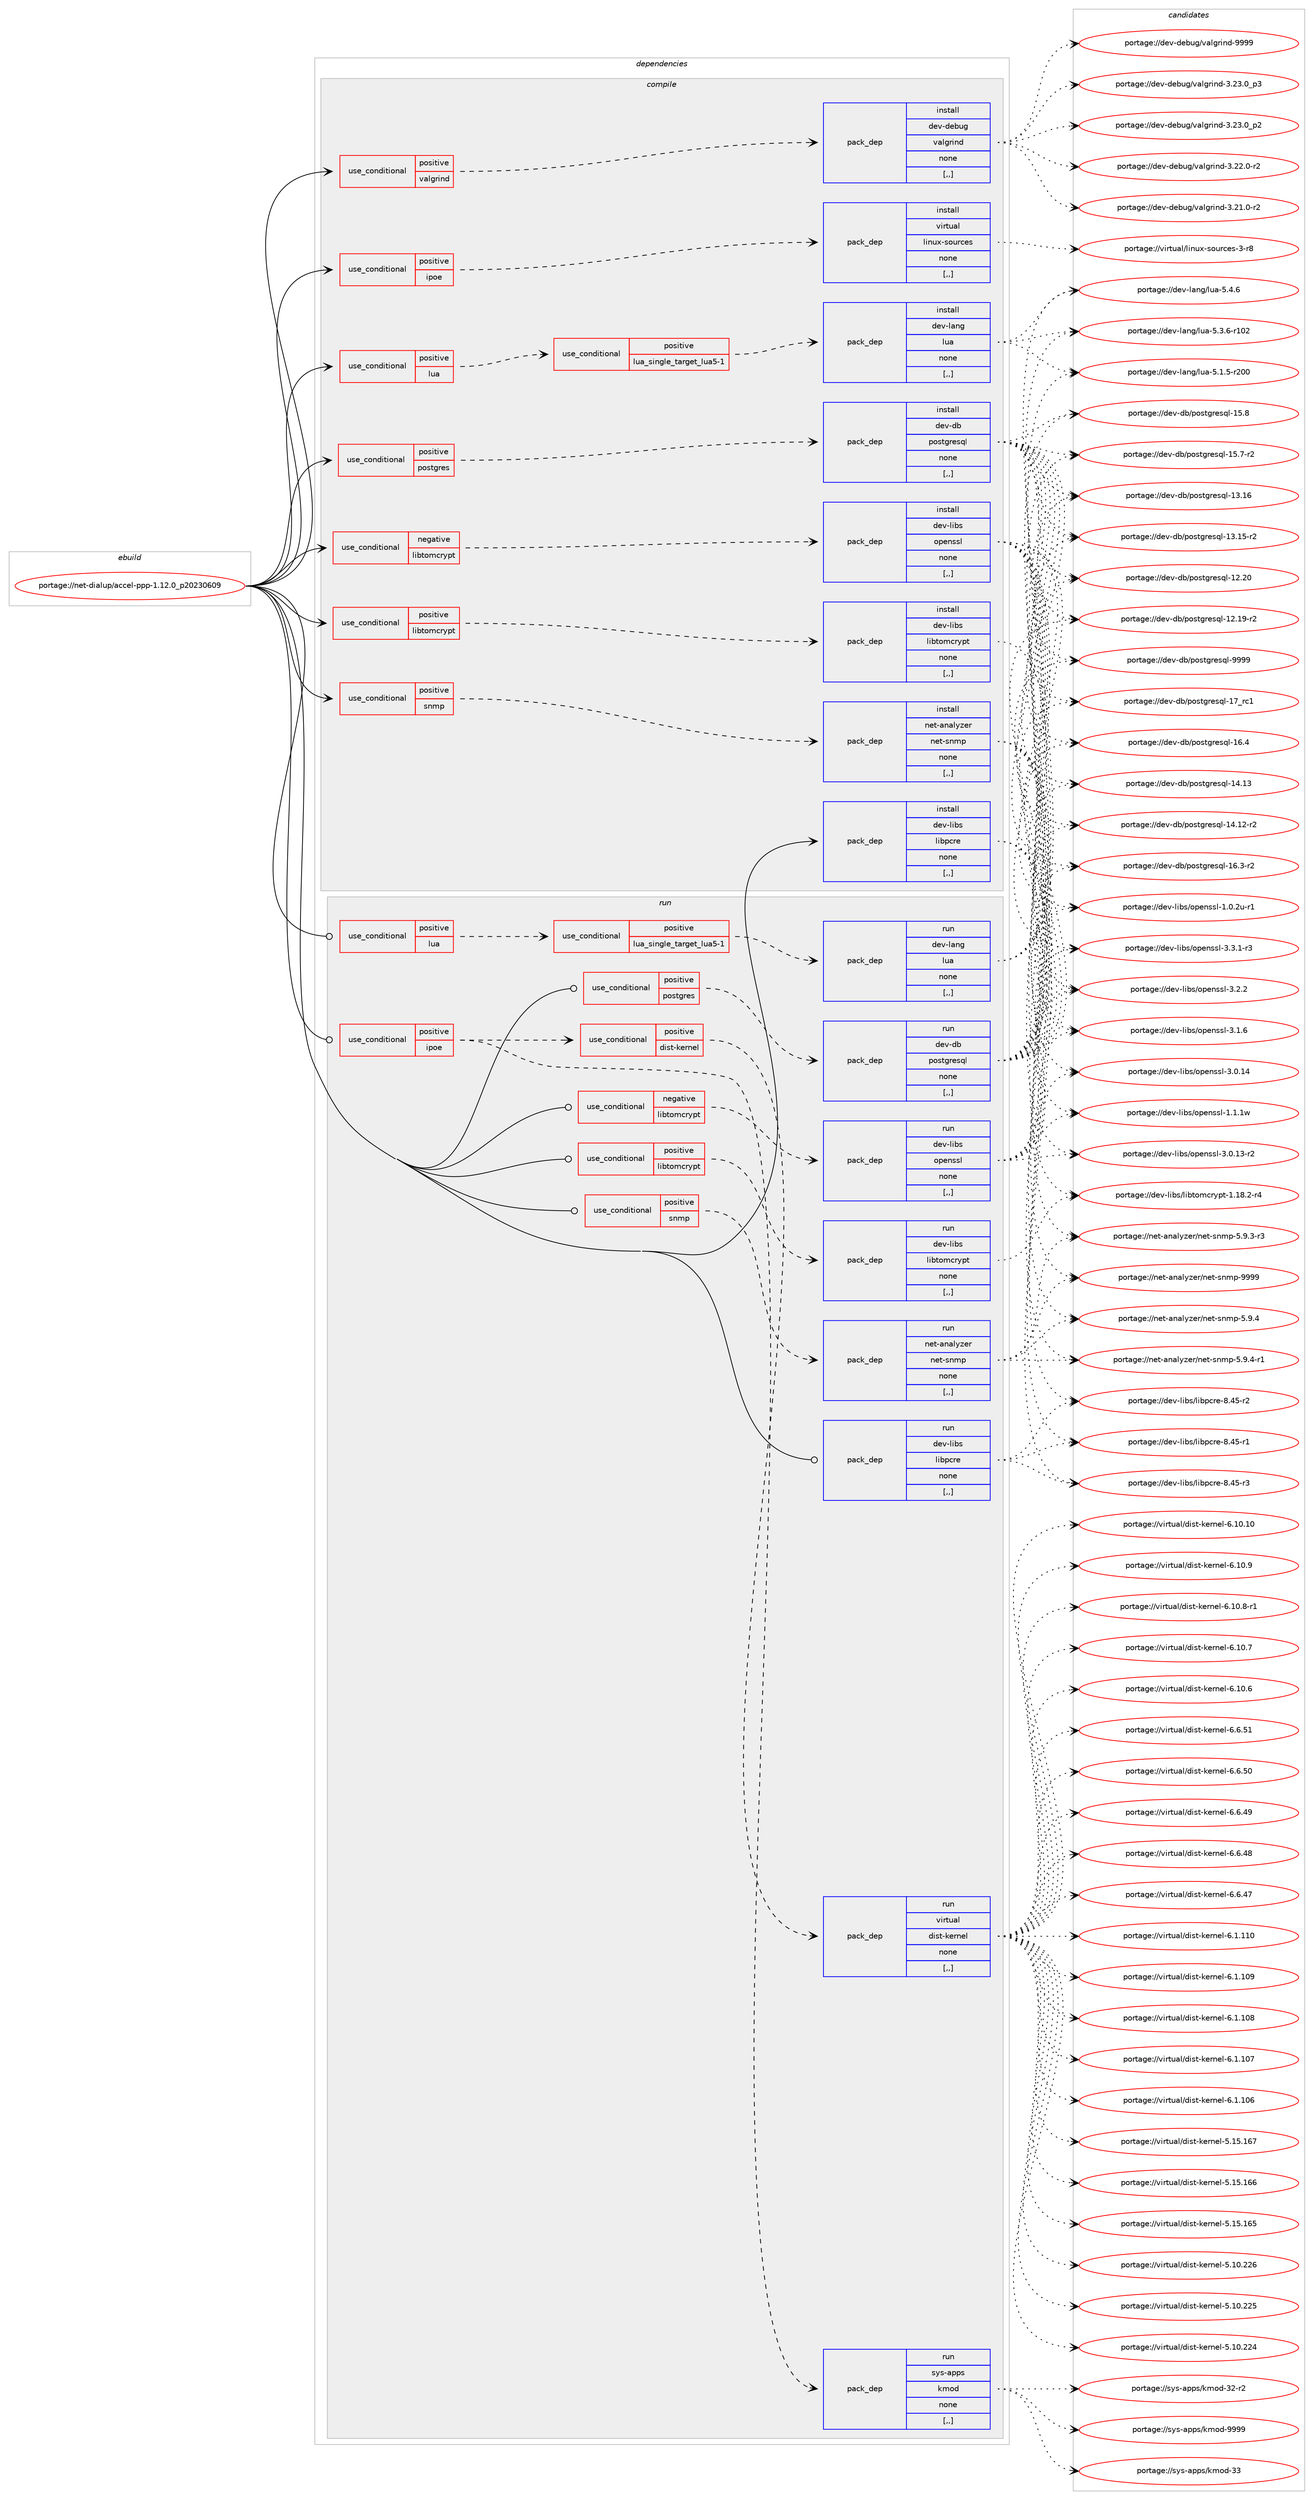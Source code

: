 digraph prolog {

# *************
# Graph options
# *************

newrank=true;
concentrate=true;
compound=true;
graph [rankdir=LR,fontname=Helvetica,fontsize=10,ranksep=1.5];#, ranksep=2.5, nodesep=0.2];
edge  [arrowhead=vee];
node  [fontname=Helvetica,fontsize=10];

# **********
# The ebuild
# **********

subgraph cluster_leftcol {
color=gray;
label=<<i>ebuild</i>>;
id [label="portage://net-dialup/accel-ppp-1.12.0_p20230609", color=red, width=4, href="../net-dialup/accel-ppp-1.12.0_p20230609.svg"];
}

# ****************
# The dependencies
# ****************

subgraph cluster_midcol {
color=gray;
label=<<i>dependencies</i>>;
subgraph cluster_compile {
fillcolor="#eeeeee";
style=filled;
label=<<i>compile</i>>;
subgraph cond223495 {
dependency856343 [label=<<TABLE BORDER="0" CELLBORDER="1" CELLSPACING="0" CELLPADDING="4"><TR><TD ROWSPAN="3" CELLPADDING="10">use_conditional</TD></TR><TR><TD>negative</TD></TR><TR><TD>libtomcrypt</TD></TR></TABLE>>, shape=none, color=red];
subgraph pack626492 {
dependency856344 [label=<<TABLE BORDER="0" CELLBORDER="1" CELLSPACING="0" CELLPADDING="4" WIDTH="220"><TR><TD ROWSPAN="6" CELLPADDING="30">pack_dep</TD></TR><TR><TD WIDTH="110">install</TD></TR><TR><TD>dev-libs</TD></TR><TR><TD>openssl</TD></TR><TR><TD>none</TD></TR><TR><TD>[,,]</TD></TR></TABLE>>, shape=none, color=blue];
}
dependency856343:e -> dependency856344:w [weight=20,style="dashed",arrowhead="vee"];
}
id:e -> dependency856343:w [weight=20,style="solid",arrowhead="vee"];
subgraph cond223496 {
dependency856345 [label=<<TABLE BORDER="0" CELLBORDER="1" CELLSPACING="0" CELLPADDING="4"><TR><TD ROWSPAN="3" CELLPADDING="10">use_conditional</TD></TR><TR><TD>positive</TD></TR><TR><TD>ipoe</TD></TR></TABLE>>, shape=none, color=red];
subgraph pack626493 {
dependency856346 [label=<<TABLE BORDER="0" CELLBORDER="1" CELLSPACING="0" CELLPADDING="4" WIDTH="220"><TR><TD ROWSPAN="6" CELLPADDING="30">pack_dep</TD></TR><TR><TD WIDTH="110">install</TD></TR><TR><TD>virtual</TD></TR><TR><TD>linux-sources</TD></TR><TR><TD>none</TD></TR><TR><TD>[,,]</TD></TR></TABLE>>, shape=none, color=blue];
}
dependency856345:e -> dependency856346:w [weight=20,style="dashed",arrowhead="vee"];
}
id:e -> dependency856345:w [weight=20,style="solid",arrowhead="vee"];
subgraph cond223497 {
dependency856347 [label=<<TABLE BORDER="0" CELLBORDER="1" CELLSPACING="0" CELLPADDING="4"><TR><TD ROWSPAN="3" CELLPADDING="10">use_conditional</TD></TR><TR><TD>positive</TD></TR><TR><TD>libtomcrypt</TD></TR></TABLE>>, shape=none, color=red];
subgraph pack626494 {
dependency856348 [label=<<TABLE BORDER="0" CELLBORDER="1" CELLSPACING="0" CELLPADDING="4" WIDTH="220"><TR><TD ROWSPAN="6" CELLPADDING="30">pack_dep</TD></TR><TR><TD WIDTH="110">install</TD></TR><TR><TD>dev-libs</TD></TR><TR><TD>libtomcrypt</TD></TR><TR><TD>none</TD></TR><TR><TD>[,,]</TD></TR></TABLE>>, shape=none, color=blue];
}
dependency856347:e -> dependency856348:w [weight=20,style="dashed",arrowhead="vee"];
}
id:e -> dependency856347:w [weight=20,style="solid",arrowhead="vee"];
subgraph cond223498 {
dependency856349 [label=<<TABLE BORDER="0" CELLBORDER="1" CELLSPACING="0" CELLPADDING="4"><TR><TD ROWSPAN="3" CELLPADDING="10">use_conditional</TD></TR><TR><TD>positive</TD></TR><TR><TD>lua</TD></TR></TABLE>>, shape=none, color=red];
subgraph cond223499 {
dependency856350 [label=<<TABLE BORDER="0" CELLBORDER="1" CELLSPACING="0" CELLPADDING="4"><TR><TD ROWSPAN="3" CELLPADDING="10">use_conditional</TD></TR><TR><TD>positive</TD></TR><TR><TD>lua_single_target_lua5-1</TD></TR></TABLE>>, shape=none, color=red];
subgraph pack626495 {
dependency856351 [label=<<TABLE BORDER="0" CELLBORDER="1" CELLSPACING="0" CELLPADDING="4" WIDTH="220"><TR><TD ROWSPAN="6" CELLPADDING="30">pack_dep</TD></TR><TR><TD WIDTH="110">install</TD></TR><TR><TD>dev-lang</TD></TR><TR><TD>lua</TD></TR><TR><TD>none</TD></TR><TR><TD>[,,]</TD></TR></TABLE>>, shape=none, color=blue];
}
dependency856350:e -> dependency856351:w [weight=20,style="dashed",arrowhead="vee"];
}
dependency856349:e -> dependency856350:w [weight=20,style="dashed",arrowhead="vee"];
}
id:e -> dependency856349:w [weight=20,style="solid",arrowhead="vee"];
subgraph cond223500 {
dependency856352 [label=<<TABLE BORDER="0" CELLBORDER="1" CELLSPACING="0" CELLPADDING="4"><TR><TD ROWSPAN="3" CELLPADDING="10">use_conditional</TD></TR><TR><TD>positive</TD></TR><TR><TD>postgres</TD></TR></TABLE>>, shape=none, color=red];
subgraph pack626496 {
dependency856353 [label=<<TABLE BORDER="0" CELLBORDER="1" CELLSPACING="0" CELLPADDING="4" WIDTH="220"><TR><TD ROWSPAN="6" CELLPADDING="30">pack_dep</TD></TR><TR><TD WIDTH="110">install</TD></TR><TR><TD>dev-db</TD></TR><TR><TD>postgresql</TD></TR><TR><TD>none</TD></TR><TR><TD>[,,]</TD></TR></TABLE>>, shape=none, color=blue];
}
dependency856352:e -> dependency856353:w [weight=20,style="dashed",arrowhead="vee"];
}
id:e -> dependency856352:w [weight=20,style="solid",arrowhead="vee"];
subgraph cond223501 {
dependency856354 [label=<<TABLE BORDER="0" CELLBORDER="1" CELLSPACING="0" CELLPADDING="4"><TR><TD ROWSPAN="3" CELLPADDING="10">use_conditional</TD></TR><TR><TD>positive</TD></TR><TR><TD>snmp</TD></TR></TABLE>>, shape=none, color=red];
subgraph pack626497 {
dependency856355 [label=<<TABLE BORDER="0" CELLBORDER="1" CELLSPACING="0" CELLPADDING="4" WIDTH="220"><TR><TD ROWSPAN="6" CELLPADDING="30">pack_dep</TD></TR><TR><TD WIDTH="110">install</TD></TR><TR><TD>net-analyzer</TD></TR><TR><TD>net-snmp</TD></TR><TR><TD>none</TD></TR><TR><TD>[,,]</TD></TR></TABLE>>, shape=none, color=blue];
}
dependency856354:e -> dependency856355:w [weight=20,style="dashed",arrowhead="vee"];
}
id:e -> dependency856354:w [weight=20,style="solid",arrowhead="vee"];
subgraph cond223502 {
dependency856356 [label=<<TABLE BORDER="0" CELLBORDER="1" CELLSPACING="0" CELLPADDING="4"><TR><TD ROWSPAN="3" CELLPADDING="10">use_conditional</TD></TR><TR><TD>positive</TD></TR><TR><TD>valgrind</TD></TR></TABLE>>, shape=none, color=red];
subgraph pack626498 {
dependency856357 [label=<<TABLE BORDER="0" CELLBORDER="1" CELLSPACING="0" CELLPADDING="4" WIDTH="220"><TR><TD ROWSPAN="6" CELLPADDING="30">pack_dep</TD></TR><TR><TD WIDTH="110">install</TD></TR><TR><TD>dev-debug</TD></TR><TR><TD>valgrind</TD></TR><TR><TD>none</TD></TR><TR><TD>[,,]</TD></TR></TABLE>>, shape=none, color=blue];
}
dependency856356:e -> dependency856357:w [weight=20,style="dashed",arrowhead="vee"];
}
id:e -> dependency856356:w [weight=20,style="solid",arrowhead="vee"];
subgraph pack626499 {
dependency856358 [label=<<TABLE BORDER="0" CELLBORDER="1" CELLSPACING="0" CELLPADDING="4" WIDTH="220"><TR><TD ROWSPAN="6" CELLPADDING="30">pack_dep</TD></TR><TR><TD WIDTH="110">install</TD></TR><TR><TD>dev-libs</TD></TR><TR><TD>libpcre</TD></TR><TR><TD>none</TD></TR><TR><TD>[,,]</TD></TR></TABLE>>, shape=none, color=blue];
}
id:e -> dependency856358:w [weight=20,style="solid",arrowhead="vee"];
}
subgraph cluster_compileandrun {
fillcolor="#eeeeee";
style=filled;
label=<<i>compile and run</i>>;
}
subgraph cluster_run {
fillcolor="#eeeeee";
style=filled;
label=<<i>run</i>>;
subgraph cond223503 {
dependency856359 [label=<<TABLE BORDER="0" CELLBORDER="1" CELLSPACING="0" CELLPADDING="4"><TR><TD ROWSPAN="3" CELLPADDING="10">use_conditional</TD></TR><TR><TD>negative</TD></TR><TR><TD>libtomcrypt</TD></TR></TABLE>>, shape=none, color=red];
subgraph pack626500 {
dependency856360 [label=<<TABLE BORDER="0" CELLBORDER="1" CELLSPACING="0" CELLPADDING="4" WIDTH="220"><TR><TD ROWSPAN="6" CELLPADDING="30">pack_dep</TD></TR><TR><TD WIDTH="110">run</TD></TR><TR><TD>dev-libs</TD></TR><TR><TD>openssl</TD></TR><TR><TD>none</TD></TR><TR><TD>[,,]</TD></TR></TABLE>>, shape=none, color=blue];
}
dependency856359:e -> dependency856360:w [weight=20,style="dashed",arrowhead="vee"];
}
id:e -> dependency856359:w [weight=20,style="solid",arrowhead="odot"];
subgraph cond223504 {
dependency856361 [label=<<TABLE BORDER="0" CELLBORDER="1" CELLSPACING="0" CELLPADDING="4"><TR><TD ROWSPAN="3" CELLPADDING="10">use_conditional</TD></TR><TR><TD>positive</TD></TR><TR><TD>ipoe</TD></TR></TABLE>>, shape=none, color=red];
subgraph pack626501 {
dependency856362 [label=<<TABLE BORDER="0" CELLBORDER="1" CELLSPACING="0" CELLPADDING="4" WIDTH="220"><TR><TD ROWSPAN="6" CELLPADDING="30">pack_dep</TD></TR><TR><TD WIDTH="110">run</TD></TR><TR><TD>sys-apps</TD></TR><TR><TD>kmod</TD></TR><TR><TD>none</TD></TR><TR><TD>[,,]</TD></TR></TABLE>>, shape=none, color=blue];
}
dependency856361:e -> dependency856362:w [weight=20,style="dashed",arrowhead="vee"];
subgraph cond223505 {
dependency856363 [label=<<TABLE BORDER="0" CELLBORDER="1" CELLSPACING="0" CELLPADDING="4"><TR><TD ROWSPAN="3" CELLPADDING="10">use_conditional</TD></TR><TR><TD>positive</TD></TR><TR><TD>dist-kernel</TD></TR></TABLE>>, shape=none, color=red];
subgraph pack626502 {
dependency856364 [label=<<TABLE BORDER="0" CELLBORDER="1" CELLSPACING="0" CELLPADDING="4" WIDTH="220"><TR><TD ROWSPAN="6" CELLPADDING="30">pack_dep</TD></TR><TR><TD WIDTH="110">run</TD></TR><TR><TD>virtual</TD></TR><TR><TD>dist-kernel</TD></TR><TR><TD>none</TD></TR><TR><TD>[,,]</TD></TR></TABLE>>, shape=none, color=blue];
}
dependency856363:e -> dependency856364:w [weight=20,style="dashed",arrowhead="vee"];
}
dependency856361:e -> dependency856363:w [weight=20,style="dashed",arrowhead="vee"];
}
id:e -> dependency856361:w [weight=20,style="solid",arrowhead="odot"];
subgraph cond223506 {
dependency856365 [label=<<TABLE BORDER="0" CELLBORDER="1" CELLSPACING="0" CELLPADDING="4"><TR><TD ROWSPAN="3" CELLPADDING="10">use_conditional</TD></TR><TR><TD>positive</TD></TR><TR><TD>libtomcrypt</TD></TR></TABLE>>, shape=none, color=red];
subgraph pack626503 {
dependency856366 [label=<<TABLE BORDER="0" CELLBORDER="1" CELLSPACING="0" CELLPADDING="4" WIDTH="220"><TR><TD ROWSPAN="6" CELLPADDING="30">pack_dep</TD></TR><TR><TD WIDTH="110">run</TD></TR><TR><TD>dev-libs</TD></TR><TR><TD>libtomcrypt</TD></TR><TR><TD>none</TD></TR><TR><TD>[,,]</TD></TR></TABLE>>, shape=none, color=blue];
}
dependency856365:e -> dependency856366:w [weight=20,style="dashed",arrowhead="vee"];
}
id:e -> dependency856365:w [weight=20,style="solid",arrowhead="odot"];
subgraph cond223507 {
dependency856367 [label=<<TABLE BORDER="0" CELLBORDER="1" CELLSPACING="0" CELLPADDING="4"><TR><TD ROWSPAN="3" CELLPADDING="10">use_conditional</TD></TR><TR><TD>positive</TD></TR><TR><TD>lua</TD></TR></TABLE>>, shape=none, color=red];
subgraph cond223508 {
dependency856368 [label=<<TABLE BORDER="0" CELLBORDER="1" CELLSPACING="0" CELLPADDING="4"><TR><TD ROWSPAN="3" CELLPADDING="10">use_conditional</TD></TR><TR><TD>positive</TD></TR><TR><TD>lua_single_target_lua5-1</TD></TR></TABLE>>, shape=none, color=red];
subgraph pack626504 {
dependency856369 [label=<<TABLE BORDER="0" CELLBORDER="1" CELLSPACING="0" CELLPADDING="4" WIDTH="220"><TR><TD ROWSPAN="6" CELLPADDING="30">pack_dep</TD></TR><TR><TD WIDTH="110">run</TD></TR><TR><TD>dev-lang</TD></TR><TR><TD>lua</TD></TR><TR><TD>none</TD></TR><TR><TD>[,,]</TD></TR></TABLE>>, shape=none, color=blue];
}
dependency856368:e -> dependency856369:w [weight=20,style="dashed",arrowhead="vee"];
}
dependency856367:e -> dependency856368:w [weight=20,style="dashed",arrowhead="vee"];
}
id:e -> dependency856367:w [weight=20,style="solid",arrowhead="odot"];
subgraph cond223509 {
dependency856370 [label=<<TABLE BORDER="0" CELLBORDER="1" CELLSPACING="0" CELLPADDING="4"><TR><TD ROWSPAN="3" CELLPADDING="10">use_conditional</TD></TR><TR><TD>positive</TD></TR><TR><TD>postgres</TD></TR></TABLE>>, shape=none, color=red];
subgraph pack626505 {
dependency856371 [label=<<TABLE BORDER="0" CELLBORDER="1" CELLSPACING="0" CELLPADDING="4" WIDTH="220"><TR><TD ROWSPAN="6" CELLPADDING="30">pack_dep</TD></TR><TR><TD WIDTH="110">run</TD></TR><TR><TD>dev-db</TD></TR><TR><TD>postgresql</TD></TR><TR><TD>none</TD></TR><TR><TD>[,,]</TD></TR></TABLE>>, shape=none, color=blue];
}
dependency856370:e -> dependency856371:w [weight=20,style="dashed",arrowhead="vee"];
}
id:e -> dependency856370:w [weight=20,style="solid",arrowhead="odot"];
subgraph cond223510 {
dependency856372 [label=<<TABLE BORDER="0" CELLBORDER="1" CELLSPACING="0" CELLPADDING="4"><TR><TD ROWSPAN="3" CELLPADDING="10">use_conditional</TD></TR><TR><TD>positive</TD></TR><TR><TD>snmp</TD></TR></TABLE>>, shape=none, color=red];
subgraph pack626506 {
dependency856373 [label=<<TABLE BORDER="0" CELLBORDER="1" CELLSPACING="0" CELLPADDING="4" WIDTH="220"><TR><TD ROWSPAN="6" CELLPADDING="30">pack_dep</TD></TR><TR><TD WIDTH="110">run</TD></TR><TR><TD>net-analyzer</TD></TR><TR><TD>net-snmp</TD></TR><TR><TD>none</TD></TR><TR><TD>[,,]</TD></TR></TABLE>>, shape=none, color=blue];
}
dependency856372:e -> dependency856373:w [weight=20,style="dashed",arrowhead="vee"];
}
id:e -> dependency856372:w [weight=20,style="solid",arrowhead="odot"];
subgraph pack626507 {
dependency856374 [label=<<TABLE BORDER="0" CELLBORDER="1" CELLSPACING="0" CELLPADDING="4" WIDTH="220"><TR><TD ROWSPAN="6" CELLPADDING="30">pack_dep</TD></TR><TR><TD WIDTH="110">run</TD></TR><TR><TD>dev-libs</TD></TR><TR><TD>libpcre</TD></TR><TR><TD>none</TD></TR><TR><TD>[,,]</TD></TR></TABLE>>, shape=none, color=blue];
}
id:e -> dependency856374:w [weight=20,style="solid",arrowhead="odot"];
}
}

# **************
# The candidates
# **************

subgraph cluster_choices {
rank=same;
color=gray;
label=<<i>candidates</i>>;

subgraph choice626492 {
color=black;
nodesep=1;
choice1001011184510810598115471111121011101151151084551465146494511451 [label="portage://dev-libs/openssl-3.3.1-r3", color=red, width=4,href="../dev-libs/openssl-3.3.1-r3.svg"];
choice100101118451081059811547111112101110115115108455146504650 [label="portage://dev-libs/openssl-3.2.2", color=red, width=4,href="../dev-libs/openssl-3.2.2.svg"];
choice100101118451081059811547111112101110115115108455146494654 [label="portage://dev-libs/openssl-3.1.6", color=red, width=4,href="../dev-libs/openssl-3.1.6.svg"];
choice10010111845108105981154711111210111011511510845514648464952 [label="portage://dev-libs/openssl-3.0.14", color=red, width=4,href="../dev-libs/openssl-3.0.14.svg"];
choice100101118451081059811547111112101110115115108455146484649514511450 [label="portage://dev-libs/openssl-3.0.13-r2", color=red, width=4,href="../dev-libs/openssl-3.0.13-r2.svg"];
choice100101118451081059811547111112101110115115108454946494649119 [label="portage://dev-libs/openssl-1.1.1w", color=red, width=4,href="../dev-libs/openssl-1.1.1w.svg"];
choice1001011184510810598115471111121011101151151084549464846501174511449 [label="portage://dev-libs/openssl-1.0.2u-r1", color=red, width=4,href="../dev-libs/openssl-1.0.2u-r1.svg"];
dependency856344:e -> choice1001011184510810598115471111121011101151151084551465146494511451:w [style=dotted,weight="100"];
dependency856344:e -> choice100101118451081059811547111112101110115115108455146504650:w [style=dotted,weight="100"];
dependency856344:e -> choice100101118451081059811547111112101110115115108455146494654:w [style=dotted,weight="100"];
dependency856344:e -> choice10010111845108105981154711111210111011511510845514648464952:w [style=dotted,weight="100"];
dependency856344:e -> choice100101118451081059811547111112101110115115108455146484649514511450:w [style=dotted,weight="100"];
dependency856344:e -> choice100101118451081059811547111112101110115115108454946494649119:w [style=dotted,weight="100"];
dependency856344:e -> choice1001011184510810598115471111121011101151151084549464846501174511449:w [style=dotted,weight="100"];
}
subgraph choice626493 {
color=black;
nodesep=1;
choice1181051141161179710847108105110117120451151111171149910111545514511456 [label="portage://virtual/linux-sources-3-r8", color=red, width=4,href="../virtual/linux-sources-3-r8.svg"];
dependency856346:e -> choice1181051141161179710847108105110117120451151111171149910111545514511456:w [style=dotted,weight="100"];
}
subgraph choice626494 {
color=black;
nodesep=1;
choice1001011184510810598115471081059811611110999114121112116454946495646504511452 [label="portage://dev-libs/libtomcrypt-1.18.2-r4", color=red, width=4,href="../dev-libs/libtomcrypt-1.18.2-r4.svg"];
dependency856348:e -> choice1001011184510810598115471081059811611110999114121112116454946495646504511452:w [style=dotted,weight="100"];
}
subgraph choice626495 {
color=black;
nodesep=1;
choice10010111845108971101034710811797455346524654 [label="portage://dev-lang/lua-5.4.6", color=red, width=4,href="../dev-lang/lua-5.4.6.svg"];
choice1001011184510897110103471081179745534651465445114494850 [label="portage://dev-lang/lua-5.3.6-r102", color=red, width=4,href="../dev-lang/lua-5.3.6-r102.svg"];
choice1001011184510897110103471081179745534649465345114504848 [label="portage://dev-lang/lua-5.1.5-r200", color=red, width=4,href="../dev-lang/lua-5.1.5-r200.svg"];
dependency856351:e -> choice10010111845108971101034710811797455346524654:w [style=dotted,weight="100"];
dependency856351:e -> choice1001011184510897110103471081179745534651465445114494850:w [style=dotted,weight="100"];
dependency856351:e -> choice1001011184510897110103471081179745534649465345114504848:w [style=dotted,weight="100"];
}
subgraph choice626496 {
color=black;
nodesep=1;
choice1001011184510098471121111151161031141011151131084557575757 [label="portage://dev-db/postgresql-9999", color=red, width=4,href="../dev-db/postgresql-9999.svg"];
choice100101118451009847112111115116103114101115113108454955951149949 [label="portage://dev-db/postgresql-17_rc1", color=red, width=4,href="../dev-db/postgresql-17_rc1.svg"];
choice1001011184510098471121111151161031141011151131084549544652 [label="portage://dev-db/postgresql-16.4", color=red, width=4,href="../dev-db/postgresql-16.4.svg"];
choice10010111845100984711211111511610311410111511310845495446514511450 [label="portage://dev-db/postgresql-16.3-r2", color=red, width=4,href="../dev-db/postgresql-16.3-r2.svg"];
choice1001011184510098471121111151161031141011151131084549534656 [label="portage://dev-db/postgresql-15.8", color=red, width=4,href="../dev-db/postgresql-15.8.svg"];
choice10010111845100984711211111511610311410111511310845495346554511450 [label="portage://dev-db/postgresql-15.7-r2", color=red, width=4,href="../dev-db/postgresql-15.7-r2.svg"];
choice100101118451009847112111115116103114101115113108454952464951 [label="portage://dev-db/postgresql-14.13", color=red, width=4,href="../dev-db/postgresql-14.13.svg"];
choice1001011184510098471121111151161031141011151131084549524649504511450 [label="portage://dev-db/postgresql-14.12-r2", color=red, width=4,href="../dev-db/postgresql-14.12-r2.svg"];
choice100101118451009847112111115116103114101115113108454951464954 [label="portage://dev-db/postgresql-13.16", color=red, width=4,href="../dev-db/postgresql-13.16.svg"];
choice1001011184510098471121111151161031141011151131084549514649534511450 [label="portage://dev-db/postgresql-13.15-r2", color=red, width=4,href="../dev-db/postgresql-13.15-r2.svg"];
choice100101118451009847112111115116103114101115113108454950465048 [label="portage://dev-db/postgresql-12.20", color=red, width=4,href="../dev-db/postgresql-12.20.svg"];
choice1001011184510098471121111151161031141011151131084549504649574511450 [label="portage://dev-db/postgresql-12.19-r2", color=red, width=4,href="../dev-db/postgresql-12.19-r2.svg"];
dependency856353:e -> choice1001011184510098471121111151161031141011151131084557575757:w [style=dotted,weight="100"];
dependency856353:e -> choice100101118451009847112111115116103114101115113108454955951149949:w [style=dotted,weight="100"];
dependency856353:e -> choice1001011184510098471121111151161031141011151131084549544652:w [style=dotted,weight="100"];
dependency856353:e -> choice10010111845100984711211111511610311410111511310845495446514511450:w [style=dotted,weight="100"];
dependency856353:e -> choice1001011184510098471121111151161031141011151131084549534656:w [style=dotted,weight="100"];
dependency856353:e -> choice10010111845100984711211111511610311410111511310845495346554511450:w [style=dotted,weight="100"];
dependency856353:e -> choice100101118451009847112111115116103114101115113108454952464951:w [style=dotted,weight="100"];
dependency856353:e -> choice1001011184510098471121111151161031141011151131084549524649504511450:w [style=dotted,weight="100"];
dependency856353:e -> choice100101118451009847112111115116103114101115113108454951464954:w [style=dotted,weight="100"];
dependency856353:e -> choice1001011184510098471121111151161031141011151131084549514649534511450:w [style=dotted,weight="100"];
dependency856353:e -> choice100101118451009847112111115116103114101115113108454950465048:w [style=dotted,weight="100"];
dependency856353:e -> choice1001011184510098471121111151161031141011151131084549504649574511450:w [style=dotted,weight="100"];
}
subgraph choice626497 {
color=black;
nodesep=1;
choice11010111645971109710812112210111447110101116451151101091124557575757 [label="portage://net-analyzer/net-snmp-9999", color=red, width=4,href="../net-analyzer/net-snmp-9999.svg"];
choice11010111645971109710812112210111447110101116451151101091124553465746524511449 [label="portage://net-analyzer/net-snmp-5.9.4-r1", color=red, width=4,href="../net-analyzer/net-snmp-5.9.4-r1.svg"];
choice1101011164597110971081211221011144711010111645115110109112455346574652 [label="portage://net-analyzer/net-snmp-5.9.4", color=red, width=4,href="../net-analyzer/net-snmp-5.9.4.svg"];
choice11010111645971109710812112210111447110101116451151101091124553465746514511451 [label="portage://net-analyzer/net-snmp-5.9.3-r3", color=red, width=4,href="../net-analyzer/net-snmp-5.9.3-r3.svg"];
dependency856355:e -> choice11010111645971109710812112210111447110101116451151101091124557575757:w [style=dotted,weight="100"];
dependency856355:e -> choice11010111645971109710812112210111447110101116451151101091124553465746524511449:w [style=dotted,weight="100"];
dependency856355:e -> choice1101011164597110971081211221011144711010111645115110109112455346574652:w [style=dotted,weight="100"];
dependency856355:e -> choice11010111645971109710812112210111447110101116451151101091124553465746514511451:w [style=dotted,weight="100"];
}
subgraph choice626498 {
color=black;
nodesep=1;
choice100101118451001019811710347118971081031141051101004557575757 [label="portage://dev-debug/valgrind-9999", color=red, width=4,href="../dev-debug/valgrind-9999.svg"];
choice10010111845100101981171034711897108103114105110100455146505146489511251 [label="portage://dev-debug/valgrind-3.23.0_p3", color=red, width=4,href="../dev-debug/valgrind-3.23.0_p3.svg"];
choice10010111845100101981171034711897108103114105110100455146505146489511250 [label="portage://dev-debug/valgrind-3.23.0_p2", color=red, width=4,href="../dev-debug/valgrind-3.23.0_p2.svg"];
choice10010111845100101981171034711897108103114105110100455146505046484511450 [label="portage://dev-debug/valgrind-3.22.0-r2", color=red, width=4,href="../dev-debug/valgrind-3.22.0-r2.svg"];
choice10010111845100101981171034711897108103114105110100455146504946484511450 [label="portage://dev-debug/valgrind-3.21.0-r2", color=red, width=4,href="../dev-debug/valgrind-3.21.0-r2.svg"];
dependency856357:e -> choice100101118451001019811710347118971081031141051101004557575757:w [style=dotted,weight="100"];
dependency856357:e -> choice10010111845100101981171034711897108103114105110100455146505146489511251:w [style=dotted,weight="100"];
dependency856357:e -> choice10010111845100101981171034711897108103114105110100455146505146489511250:w [style=dotted,weight="100"];
dependency856357:e -> choice10010111845100101981171034711897108103114105110100455146505046484511450:w [style=dotted,weight="100"];
dependency856357:e -> choice10010111845100101981171034711897108103114105110100455146504946484511450:w [style=dotted,weight="100"];
}
subgraph choice626499 {
color=black;
nodesep=1;
choice100101118451081059811547108105981129911410145564652534511451 [label="portage://dev-libs/libpcre-8.45-r3", color=red, width=4,href="../dev-libs/libpcre-8.45-r3.svg"];
choice100101118451081059811547108105981129911410145564652534511450 [label="portage://dev-libs/libpcre-8.45-r2", color=red, width=4,href="../dev-libs/libpcre-8.45-r2.svg"];
choice100101118451081059811547108105981129911410145564652534511449 [label="portage://dev-libs/libpcre-8.45-r1", color=red, width=4,href="../dev-libs/libpcre-8.45-r1.svg"];
dependency856358:e -> choice100101118451081059811547108105981129911410145564652534511451:w [style=dotted,weight="100"];
dependency856358:e -> choice100101118451081059811547108105981129911410145564652534511450:w [style=dotted,weight="100"];
dependency856358:e -> choice100101118451081059811547108105981129911410145564652534511449:w [style=dotted,weight="100"];
}
subgraph choice626500 {
color=black;
nodesep=1;
choice1001011184510810598115471111121011101151151084551465146494511451 [label="portage://dev-libs/openssl-3.3.1-r3", color=red, width=4,href="../dev-libs/openssl-3.3.1-r3.svg"];
choice100101118451081059811547111112101110115115108455146504650 [label="portage://dev-libs/openssl-3.2.2", color=red, width=4,href="../dev-libs/openssl-3.2.2.svg"];
choice100101118451081059811547111112101110115115108455146494654 [label="portage://dev-libs/openssl-3.1.6", color=red, width=4,href="../dev-libs/openssl-3.1.6.svg"];
choice10010111845108105981154711111210111011511510845514648464952 [label="portage://dev-libs/openssl-3.0.14", color=red, width=4,href="../dev-libs/openssl-3.0.14.svg"];
choice100101118451081059811547111112101110115115108455146484649514511450 [label="portage://dev-libs/openssl-3.0.13-r2", color=red, width=4,href="../dev-libs/openssl-3.0.13-r2.svg"];
choice100101118451081059811547111112101110115115108454946494649119 [label="portage://dev-libs/openssl-1.1.1w", color=red, width=4,href="../dev-libs/openssl-1.1.1w.svg"];
choice1001011184510810598115471111121011101151151084549464846501174511449 [label="portage://dev-libs/openssl-1.0.2u-r1", color=red, width=4,href="../dev-libs/openssl-1.0.2u-r1.svg"];
dependency856360:e -> choice1001011184510810598115471111121011101151151084551465146494511451:w [style=dotted,weight="100"];
dependency856360:e -> choice100101118451081059811547111112101110115115108455146504650:w [style=dotted,weight="100"];
dependency856360:e -> choice100101118451081059811547111112101110115115108455146494654:w [style=dotted,weight="100"];
dependency856360:e -> choice10010111845108105981154711111210111011511510845514648464952:w [style=dotted,weight="100"];
dependency856360:e -> choice100101118451081059811547111112101110115115108455146484649514511450:w [style=dotted,weight="100"];
dependency856360:e -> choice100101118451081059811547111112101110115115108454946494649119:w [style=dotted,weight="100"];
dependency856360:e -> choice1001011184510810598115471111121011101151151084549464846501174511449:w [style=dotted,weight="100"];
}
subgraph choice626501 {
color=black;
nodesep=1;
choice1151211154597112112115471071091111004557575757 [label="portage://sys-apps/kmod-9999", color=red, width=4,href="../sys-apps/kmod-9999.svg"];
choice115121115459711211211547107109111100455151 [label="portage://sys-apps/kmod-33", color=red, width=4,href="../sys-apps/kmod-33.svg"];
choice1151211154597112112115471071091111004551504511450 [label="portage://sys-apps/kmod-32-r2", color=red, width=4,href="../sys-apps/kmod-32-r2.svg"];
dependency856362:e -> choice1151211154597112112115471071091111004557575757:w [style=dotted,weight="100"];
dependency856362:e -> choice115121115459711211211547107109111100455151:w [style=dotted,weight="100"];
dependency856362:e -> choice1151211154597112112115471071091111004551504511450:w [style=dotted,weight="100"];
}
subgraph choice626502 {
color=black;
nodesep=1;
choice1181051141161179710847100105115116451071011141101011084554464948464948 [label="portage://virtual/dist-kernel-6.10.10", color=red, width=4,href="../virtual/dist-kernel-6.10.10.svg"];
choice11810511411611797108471001051151164510710111411010110845544649484657 [label="portage://virtual/dist-kernel-6.10.9", color=red, width=4,href="../virtual/dist-kernel-6.10.9.svg"];
choice118105114116117971084710010511511645107101114110101108455446494846564511449 [label="portage://virtual/dist-kernel-6.10.8-r1", color=red, width=4,href="../virtual/dist-kernel-6.10.8-r1.svg"];
choice11810511411611797108471001051151164510710111411010110845544649484655 [label="portage://virtual/dist-kernel-6.10.7", color=red, width=4,href="../virtual/dist-kernel-6.10.7.svg"];
choice11810511411611797108471001051151164510710111411010110845544649484654 [label="portage://virtual/dist-kernel-6.10.6", color=red, width=4,href="../virtual/dist-kernel-6.10.6.svg"];
choice11810511411611797108471001051151164510710111411010110845544654465349 [label="portage://virtual/dist-kernel-6.6.51", color=red, width=4,href="../virtual/dist-kernel-6.6.51.svg"];
choice11810511411611797108471001051151164510710111411010110845544654465348 [label="portage://virtual/dist-kernel-6.6.50", color=red, width=4,href="../virtual/dist-kernel-6.6.50.svg"];
choice11810511411611797108471001051151164510710111411010110845544654465257 [label="portage://virtual/dist-kernel-6.6.49", color=red, width=4,href="../virtual/dist-kernel-6.6.49.svg"];
choice11810511411611797108471001051151164510710111411010110845544654465256 [label="portage://virtual/dist-kernel-6.6.48", color=red, width=4,href="../virtual/dist-kernel-6.6.48.svg"];
choice11810511411611797108471001051151164510710111411010110845544654465255 [label="portage://virtual/dist-kernel-6.6.47", color=red, width=4,href="../virtual/dist-kernel-6.6.47.svg"];
choice1181051141161179710847100105115116451071011141101011084554464946494948 [label="portage://virtual/dist-kernel-6.1.110", color=red, width=4,href="../virtual/dist-kernel-6.1.110.svg"];
choice1181051141161179710847100105115116451071011141101011084554464946494857 [label="portage://virtual/dist-kernel-6.1.109", color=red, width=4,href="../virtual/dist-kernel-6.1.109.svg"];
choice1181051141161179710847100105115116451071011141101011084554464946494856 [label="portage://virtual/dist-kernel-6.1.108", color=red, width=4,href="../virtual/dist-kernel-6.1.108.svg"];
choice1181051141161179710847100105115116451071011141101011084554464946494855 [label="portage://virtual/dist-kernel-6.1.107", color=red, width=4,href="../virtual/dist-kernel-6.1.107.svg"];
choice1181051141161179710847100105115116451071011141101011084554464946494854 [label="portage://virtual/dist-kernel-6.1.106", color=red, width=4,href="../virtual/dist-kernel-6.1.106.svg"];
choice118105114116117971084710010511511645107101114110101108455346495346495455 [label="portage://virtual/dist-kernel-5.15.167", color=red, width=4,href="../virtual/dist-kernel-5.15.167.svg"];
choice118105114116117971084710010511511645107101114110101108455346495346495454 [label="portage://virtual/dist-kernel-5.15.166", color=red, width=4,href="../virtual/dist-kernel-5.15.166.svg"];
choice118105114116117971084710010511511645107101114110101108455346495346495453 [label="portage://virtual/dist-kernel-5.15.165", color=red, width=4,href="../virtual/dist-kernel-5.15.165.svg"];
choice118105114116117971084710010511511645107101114110101108455346494846505054 [label="portage://virtual/dist-kernel-5.10.226", color=red, width=4,href="../virtual/dist-kernel-5.10.226.svg"];
choice118105114116117971084710010511511645107101114110101108455346494846505053 [label="portage://virtual/dist-kernel-5.10.225", color=red, width=4,href="../virtual/dist-kernel-5.10.225.svg"];
choice118105114116117971084710010511511645107101114110101108455346494846505052 [label="portage://virtual/dist-kernel-5.10.224", color=red, width=4,href="../virtual/dist-kernel-5.10.224.svg"];
dependency856364:e -> choice1181051141161179710847100105115116451071011141101011084554464948464948:w [style=dotted,weight="100"];
dependency856364:e -> choice11810511411611797108471001051151164510710111411010110845544649484657:w [style=dotted,weight="100"];
dependency856364:e -> choice118105114116117971084710010511511645107101114110101108455446494846564511449:w [style=dotted,weight="100"];
dependency856364:e -> choice11810511411611797108471001051151164510710111411010110845544649484655:w [style=dotted,weight="100"];
dependency856364:e -> choice11810511411611797108471001051151164510710111411010110845544649484654:w [style=dotted,weight="100"];
dependency856364:e -> choice11810511411611797108471001051151164510710111411010110845544654465349:w [style=dotted,weight="100"];
dependency856364:e -> choice11810511411611797108471001051151164510710111411010110845544654465348:w [style=dotted,weight="100"];
dependency856364:e -> choice11810511411611797108471001051151164510710111411010110845544654465257:w [style=dotted,weight="100"];
dependency856364:e -> choice11810511411611797108471001051151164510710111411010110845544654465256:w [style=dotted,weight="100"];
dependency856364:e -> choice11810511411611797108471001051151164510710111411010110845544654465255:w [style=dotted,weight="100"];
dependency856364:e -> choice1181051141161179710847100105115116451071011141101011084554464946494948:w [style=dotted,weight="100"];
dependency856364:e -> choice1181051141161179710847100105115116451071011141101011084554464946494857:w [style=dotted,weight="100"];
dependency856364:e -> choice1181051141161179710847100105115116451071011141101011084554464946494856:w [style=dotted,weight="100"];
dependency856364:e -> choice1181051141161179710847100105115116451071011141101011084554464946494855:w [style=dotted,weight="100"];
dependency856364:e -> choice1181051141161179710847100105115116451071011141101011084554464946494854:w [style=dotted,weight="100"];
dependency856364:e -> choice118105114116117971084710010511511645107101114110101108455346495346495455:w [style=dotted,weight="100"];
dependency856364:e -> choice118105114116117971084710010511511645107101114110101108455346495346495454:w [style=dotted,weight="100"];
dependency856364:e -> choice118105114116117971084710010511511645107101114110101108455346495346495453:w [style=dotted,weight="100"];
dependency856364:e -> choice118105114116117971084710010511511645107101114110101108455346494846505054:w [style=dotted,weight="100"];
dependency856364:e -> choice118105114116117971084710010511511645107101114110101108455346494846505053:w [style=dotted,weight="100"];
dependency856364:e -> choice118105114116117971084710010511511645107101114110101108455346494846505052:w [style=dotted,weight="100"];
}
subgraph choice626503 {
color=black;
nodesep=1;
choice1001011184510810598115471081059811611110999114121112116454946495646504511452 [label="portage://dev-libs/libtomcrypt-1.18.2-r4", color=red, width=4,href="../dev-libs/libtomcrypt-1.18.2-r4.svg"];
dependency856366:e -> choice1001011184510810598115471081059811611110999114121112116454946495646504511452:w [style=dotted,weight="100"];
}
subgraph choice626504 {
color=black;
nodesep=1;
choice10010111845108971101034710811797455346524654 [label="portage://dev-lang/lua-5.4.6", color=red, width=4,href="../dev-lang/lua-5.4.6.svg"];
choice1001011184510897110103471081179745534651465445114494850 [label="portage://dev-lang/lua-5.3.6-r102", color=red, width=4,href="../dev-lang/lua-5.3.6-r102.svg"];
choice1001011184510897110103471081179745534649465345114504848 [label="portage://dev-lang/lua-5.1.5-r200", color=red, width=4,href="../dev-lang/lua-5.1.5-r200.svg"];
dependency856369:e -> choice10010111845108971101034710811797455346524654:w [style=dotted,weight="100"];
dependency856369:e -> choice1001011184510897110103471081179745534651465445114494850:w [style=dotted,weight="100"];
dependency856369:e -> choice1001011184510897110103471081179745534649465345114504848:w [style=dotted,weight="100"];
}
subgraph choice626505 {
color=black;
nodesep=1;
choice1001011184510098471121111151161031141011151131084557575757 [label="portage://dev-db/postgresql-9999", color=red, width=4,href="../dev-db/postgresql-9999.svg"];
choice100101118451009847112111115116103114101115113108454955951149949 [label="portage://dev-db/postgresql-17_rc1", color=red, width=4,href="../dev-db/postgresql-17_rc1.svg"];
choice1001011184510098471121111151161031141011151131084549544652 [label="portage://dev-db/postgresql-16.4", color=red, width=4,href="../dev-db/postgresql-16.4.svg"];
choice10010111845100984711211111511610311410111511310845495446514511450 [label="portage://dev-db/postgresql-16.3-r2", color=red, width=4,href="../dev-db/postgresql-16.3-r2.svg"];
choice1001011184510098471121111151161031141011151131084549534656 [label="portage://dev-db/postgresql-15.8", color=red, width=4,href="../dev-db/postgresql-15.8.svg"];
choice10010111845100984711211111511610311410111511310845495346554511450 [label="portage://dev-db/postgresql-15.7-r2", color=red, width=4,href="../dev-db/postgresql-15.7-r2.svg"];
choice100101118451009847112111115116103114101115113108454952464951 [label="portage://dev-db/postgresql-14.13", color=red, width=4,href="../dev-db/postgresql-14.13.svg"];
choice1001011184510098471121111151161031141011151131084549524649504511450 [label="portage://dev-db/postgresql-14.12-r2", color=red, width=4,href="../dev-db/postgresql-14.12-r2.svg"];
choice100101118451009847112111115116103114101115113108454951464954 [label="portage://dev-db/postgresql-13.16", color=red, width=4,href="../dev-db/postgresql-13.16.svg"];
choice1001011184510098471121111151161031141011151131084549514649534511450 [label="portage://dev-db/postgresql-13.15-r2", color=red, width=4,href="../dev-db/postgresql-13.15-r2.svg"];
choice100101118451009847112111115116103114101115113108454950465048 [label="portage://dev-db/postgresql-12.20", color=red, width=4,href="../dev-db/postgresql-12.20.svg"];
choice1001011184510098471121111151161031141011151131084549504649574511450 [label="portage://dev-db/postgresql-12.19-r2", color=red, width=4,href="../dev-db/postgresql-12.19-r2.svg"];
dependency856371:e -> choice1001011184510098471121111151161031141011151131084557575757:w [style=dotted,weight="100"];
dependency856371:e -> choice100101118451009847112111115116103114101115113108454955951149949:w [style=dotted,weight="100"];
dependency856371:e -> choice1001011184510098471121111151161031141011151131084549544652:w [style=dotted,weight="100"];
dependency856371:e -> choice10010111845100984711211111511610311410111511310845495446514511450:w [style=dotted,weight="100"];
dependency856371:e -> choice1001011184510098471121111151161031141011151131084549534656:w [style=dotted,weight="100"];
dependency856371:e -> choice10010111845100984711211111511610311410111511310845495346554511450:w [style=dotted,weight="100"];
dependency856371:e -> choice100101118451009847112111115116103114101115113108454952464951:w [style=dotted,weight="100"];
dependency856371:e -> choice1001011184510098471121111151161031141011151131084549524649504511450:w [style=dotted,weight="100"];
dependency856371:e -> choice100101118451009847112111115116103114101115113108454951464954:w [style=dotted,weight="100"];
dependency856371:e -> choice1001011184510098471121111151161031141011151131084549514649534511450:w [style=dotted,weight="100"];
dependency856371:e -> choice100101118451009847112111115116103114101115113108454950465048:w [style=dotted,weight="100"];
dependency856371:e -> choice1001011184510098471121111151161031141011151131084549504649574511450:w [style=dotted,weight="100"];
}
subgraph choice626506 {
color=black;
nodesep=1;
choice11010111645971109710812112210111447110101116451151101091124557575757 [label="portage://net-analyzer/net-snmp-9999", color=red, width=4,href="../net-analyzer/net-snmp-9999.svg"];
choice11010111645971109710812112210111447110101116451151101091124553465746524511449 [label="portage://net-analyzer/net-snmp-5.9.4-r1", color=red, width=4,href="../net-analyzer/net-snmp-5.9.4-r1.svg"];
choice1101011164597110971081211221011144711010111645115110109112455346574652 [label="portage://net-analyzer/net-snmp-5.9.4", color=red, width=4,href="../net-analyzer/net-snmp-5.9.4.svg"];
choice11010111645971109710812112210111447110101116451151101091124553465746514511451 [label="portage://net-analyzer/net-snmp-5.9.3-r3", color=red, width=4,href="../net-analyzer/net-snmp-5.9.3-r3.svg"];
dependency856373:e -> choice11010111645971109710812112210111447110101116451151101091124557575757:w [style=dotted,weight="100"];
dependency856373:e -> choice11010111645971109710812112210111447110101116451151101091124553465746524511449:w [style=dotted,weight="100"];
dependency856373:e -> choice1101011164597110971081211221011144711010111645115110109112455346574652:w [style=dotted,weight="100"];
dependency856373:e -> choice11010111645971109710812112210111447110101116451151101091124553465746514511451:w [style=dotted,weight="100"];
}
subgraph choice626507 {
color=black;
nodesep=1;
choice100101118451081059811547108105981129911410145564652534511451 [label="portage://dev-libs/libpcre-8.45-r3", color=red, width=4,href="../dev-libs/libpcre-8.45-r3.svg"];
choice100101118451081059811547108105981129911410145564652534511450 [label="portage://dev-libs/libpcre-8.45-r2", color=red, width=4,href="../dev-libs/libpcre-8.45-r2.svg"];
choice100101118451081059811547108105981129911410145564652534511449 [label="portage://dev-libs/libpcre-8.45-r1", color=red, width=4,href="../dev-libs/libpcre-8.45-r1.svg"];
dependency856374:e -> choice100101118451081059811547108105981129911410145564652534511451:w [style=dotted,weight="100"];
dependency856374:e -> choice100101118451081059811547108105981129911410145564652534511450:w [style=dotted,weight="100"];
dependency856374:e -> choice100101118451081059811547108105981129911410145564652534511449:w [style=dotted,weight="100"];
}
}

}
